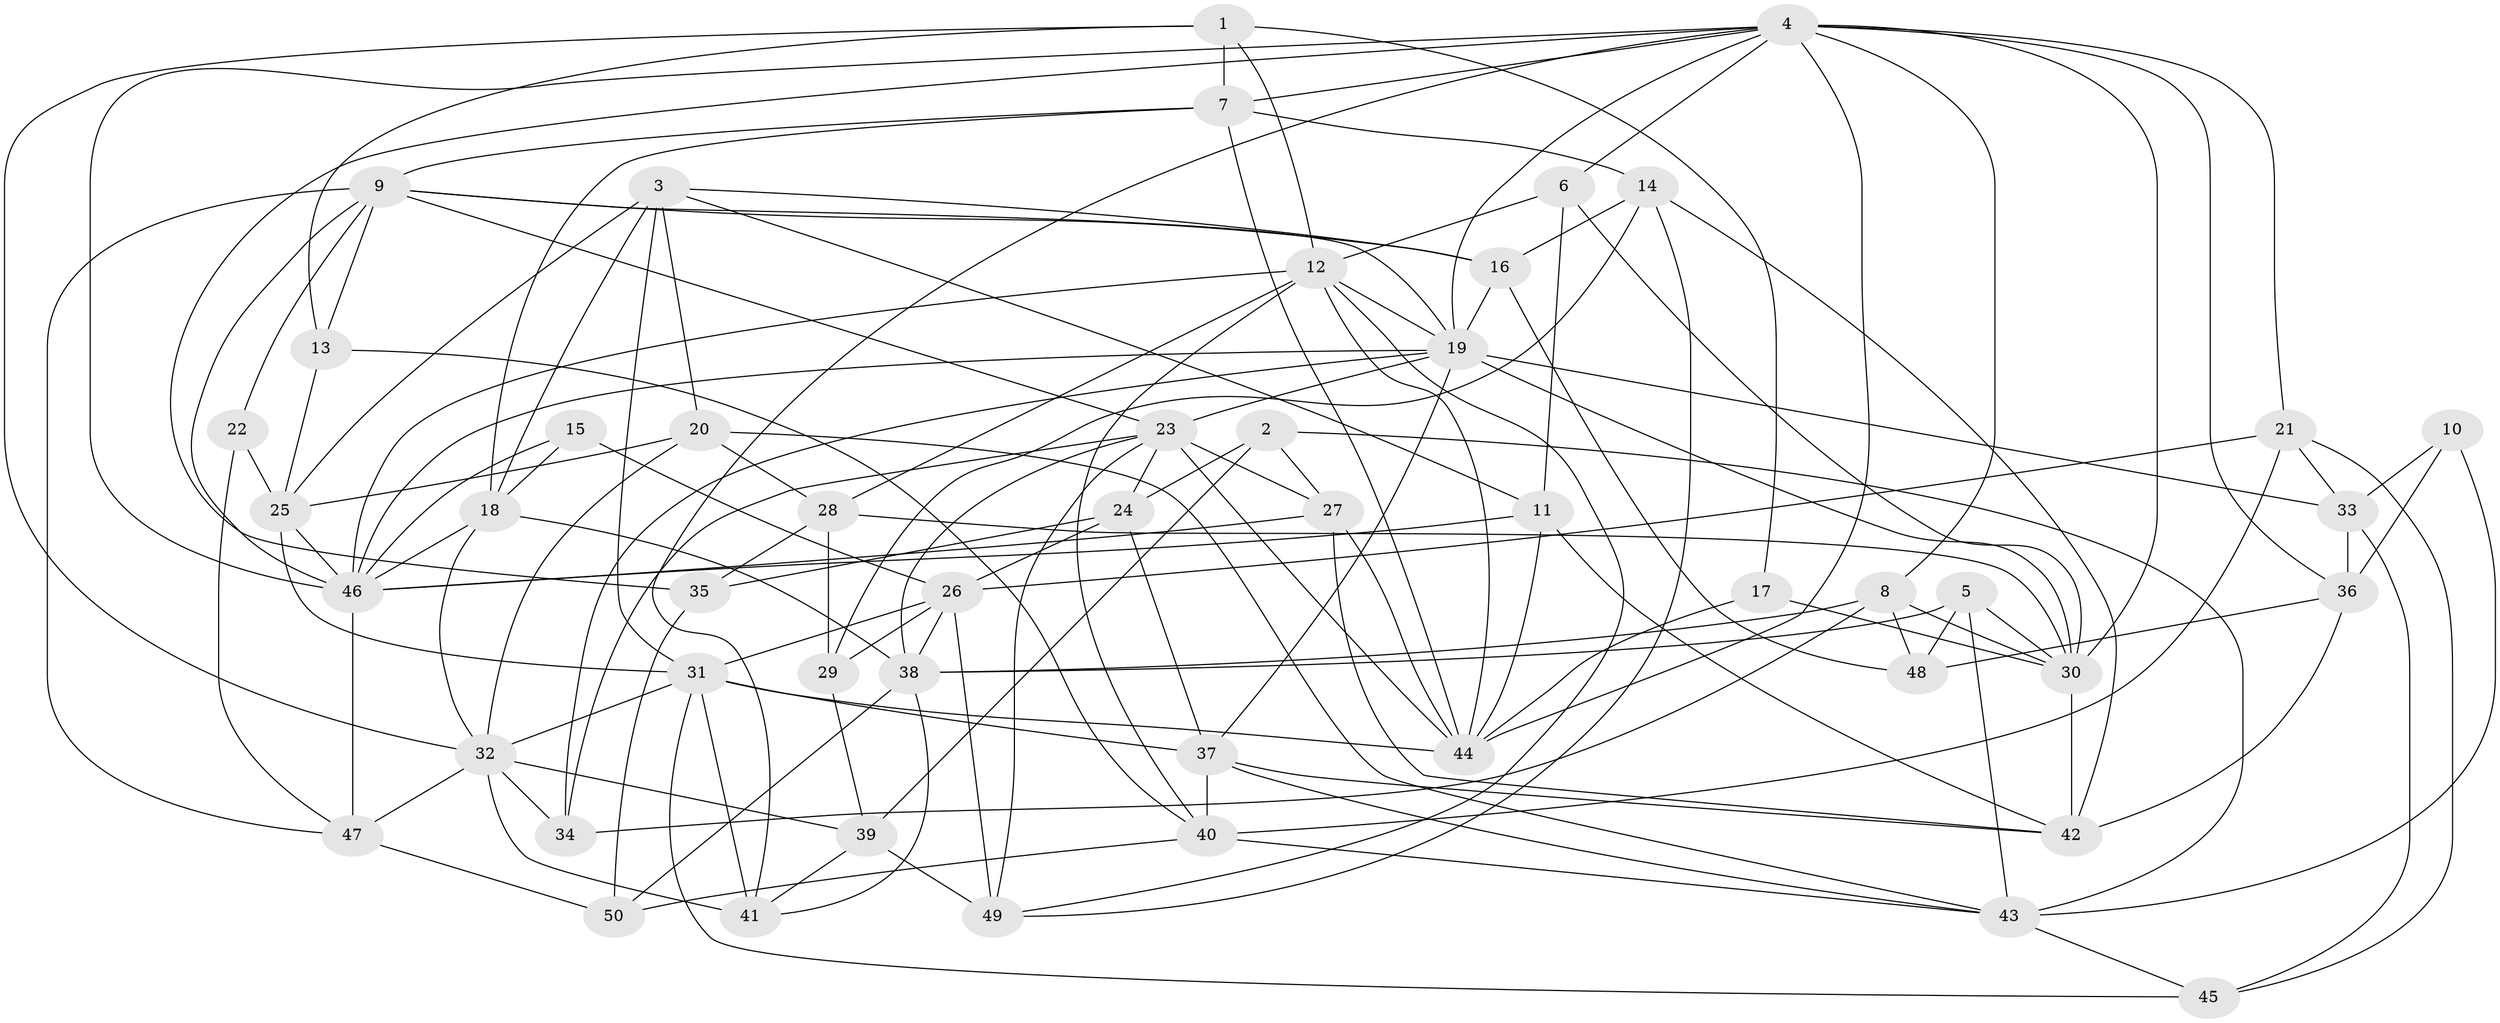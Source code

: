 // original degree distribution, {4: 0.31313131313131315, 3: 0.3333333333333333, 5: 0.1919191919191919, 2: 0.06060606060606061, 6: 0.050505050505050504, 7: 0.04040404040404041, 8: 0.010101010101010102}
// Generated by graph-tools (version 1.1) at 2025/26/03/09/25 03:26:20]
// undirected, 50 vertices, 141 edges
graph export_dot {
graph [start="1"]
  node [color=gray90,style=filled];
  1;
  2;
  3;
  4;
  5;
  6;
  7;
  8;
  9;
  10;
  11;
  12;
  13;
  14;
  15;
  16;
  17;
  18;
  19;
  20;
  21;
  22;
  23;
  24;
  25;
  26;
  27;
  28;
  29;
  30;
  31;
  32;
  33;
  34;
  35;
  36;
  37;
  38;
  39;
  40;
  41;
  42;
  43;
  44;
  45;
  46;
  47;
  48;
  49;
  50;
  1 -- 7 [weight=1.0];
  1 -- 12 [weight=1.0];
  1 -- 13 [weight=1.0];
  1 -- 17 [weight=1.0];
  1 -- 32 [weight=1.0];
  2 -- 24 [weight=1.0];
  2 -- 27 [weight=1.0];
  2 -- 39 [weight=1.0];
  2 -- 43 [weight=1.0];
  3 -- 11 [weight=1.0];
  3 -- 16 [weight=1.0];
  3 -- 18 [weight=1.0];
  3 -- 20 [weight=1.0];
  3 -- 25 [weight=1.0];
  3 -- 31 [weight=1.0];
  4 -- 6 [weight=1.0];
  4 -- 7 [weight=1.0];
  4 -- 8 [weight=1.0];
  4 -- 19 [weight=1.0];
  4 -- 21 [weight=1.0];
  4 -- 30 [weight=2.0];
  4 -- 35 [weight=1.0];
  4 -- 36 [weight=1.0];
  4 -- 41 [weight=1.0];
  4 -- 44 [weight=1.0];
  4 -- 46 [weight=1.0];
  5 -- 30 [weight=1.0];
  5 -- 38 [weight=1.0];
  5 -- 43 [weight=1.0];
  5 -- 48 [weight=1.0];
  6 -- 11 [weight=1.0];
  6 -- 12 [weight=1.0];
  6 -- 30 [weight=1.0];
  7 -- 9 [weight=1.0];
  7 -- 14 [weight=1.0];
  7 -- 18 [weight=1.0];
  7 -- 44 [weight=1.0];
  8 -- 30 [weight=1.0];
  8 -- 34 [weight=1.0];
  8 -- 38 [weight=1.0];
  8 -- 48 [weight=1.0];
  9 -- 13 [weight=1.0];
  9 -- 16 [weight=1.0];
  9 -- 19 [weight=1.0];
  9 -- 22 [weight=1.0];
  9 -- 23 [weight=1.0];
  9 -- 46 [weight=1.0];
  9 -- 47 [weight=1.0];
  10 -- 33 [weight=1.0];
  10 -- 36 [weight=1.0];
  10 -- 43 [weight=1.0];
  11 -- 42 [weight=1.0];
  11 -- 44 [weight=1.0];
  11 -- 46 [weight=1.0];
  12 -- 19 [weight=1.0];
  12 -- 28 [weight=1.0];
  12 -- 40 [weight=1.0];
  12 -- 44 [weight=1.0];
  12 -- 46 [weight=1.0];
  12 -- 49 [weight=1.0];
  13 -- 25 [weight=1.0];
  13 -- 40 [weight=1.0];
  14 -- 16 [weight=1.0];
  14 -- 29 [weight=2.0];
  14 -- 42 [weight=1.0];
  14 -- 49 [weight=1.0];
  15 -- 18 [weight=1.0];
  15 -- 26 [weight=1.0];
  15 -- 46 [weight=1.0];
  16 -- 19 [weight=1.0];
  16 -- 48 [weight=1.0];
  17 -- 30 [weight=1.0];
  17 -- 44 [weight=1.0];
  18 -- 32 [weight=1.0];
  18 -- 38 [weight=1.0];
  18 -- 46 [weight=1.0];
  19 -- 23 [weight=1.0];
  19 -- 30 [weight=1.0];
  19 -- 33 [weight=1.0];
  19 -- 34 [weight=1.0];
  19 -- 37 [weight=1.0];
  19 -- 46 [weight=1.0];
  20 -- 25 [weight=1.0];
  20 -- 28 [weight=1.0];
  20 -- 32 [weight=1.0];
  20 -- 43 [weight=1.0];
  21 -- 26 [weight=1.0];
  21 -- 33 [weight=1.0];
  21 -- 40 [weight=1.0];
  21 -- 45 [weight=1.0];
  22 -- 25 [weight=1.0];
  22 -- 47 [weight=1.0];
  23 -- 24 [weight=1.0];
  23 -- 27 [weight=1.0];
  23 -- 34 [weight=1.0];
  23 -- 38 [weight=1.0];
  23 -- 44 [weight=1.0];
  23 -- 49 [weight=1.0];
  24 -- 26 [weight=1.0];
  24 -- 35 [weight=1.0];
  24 -- 37 [weight=1.0];
  25 -- 31 [weight=1.0];
  25 -- 46 [weight=2.0];
  26 -- 29 [weight=1.0];
  26 -- 31 [weight=1.0];
  26 -- 38 [weight=1.0];
  26 -- 49 [weight=1.0];
  27 -- 42 [weight=1.0];
  27 -- 44 [weight=1.0];
  27 -- 46 [weight=1.0];
  28 -- 29 [weight=1.0];
  28 -- 30 [weight=1.0];
  28 -- 35 [weight=1.0];
  29 -- 39 [weight=1.0];
  30 -- 42 [weight=1.0];
  31 -- 32 [weight=1.0];
  31 -- 37 [weight=1.0];
  31 -- 41 [weight=1.0];
  31 -- 44 [weight=1.0];
  31 -- 45 [weight=1.0];
  32 -- 34 [weight=1.0];
  32 -- 39 [weight=1.0];
  32 -- 41 [weight=2.0];
  32 -- 47 [weight=1.0];
  33 -- 36 [weight=1.0];
  33 -- 45 [weight=1.0];
  35 -- 50 [weight=1.0];
  36 -- 42 [weight=1.0];
  36 -- 48 [weight=1.0];
  37 -- 40 [weight=2.0];
  37 -- 42 [weight=1.0];
  37 -- 43 [weight=1.0];
  38 -- 41 [weight=1.0];
  38 -- 50 [weight=1.0];
  39 -- 41 [weight=1.0];
  39 -- 49 [weight=2.0];
  40 -- 43 [weight=1.0];
  40 -- 50 [weight=1.0];
  43 -- 45 [weight=1.0];
  46 -- 47 [weight=1.0];
  47 -- 50 [weight=1.0];
}
